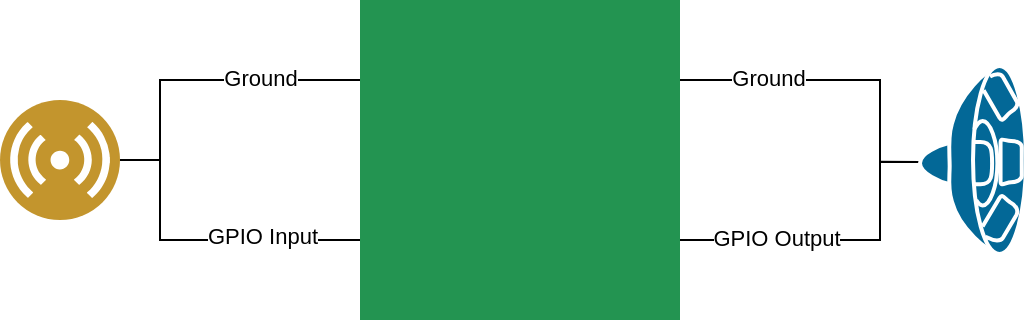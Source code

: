 <mxfile version="13.7.7" type="github"><diagram id="8Y0_kPltiBvp51_vpl9V" name="Page-1"><mxGraphModel dx="946" dy="614" grid="1" gridSize="10" guides="1" tooltips="1" connect="1" arrows="1" fold="1" page="1" pageScale="1" pageWidth="850" pageHeight="1100" math="0" shadow="0"><root><mxCell id="0"/><mxCell id="1" parent="0"/><mxCell id="ErsLrWYTPtg4C6uFLxoe-1" style="edgeStyle=orthogonalEdgeStyle;rounded=0;orthogonalLoop=1;jettySize=auto;html=1;exitX=1;exitY=0.25;exitDx=0;exitDy=0;entryX=0;entryY=0.51;entryDx=0;entryDy=0;entryPerimeter=0;endArrow=none;endFill=0;fontColor=#000000;" edge="1" parent="1" source="XD77vZR2i_bufDP5ZQqZ-1" target="XD77vZR2i_bufDP5ZQqZ-23"><mxGeometry relative="1" as="geometry"><Array as="points"><mxPoint x="510" y="70"/><mxPoint x="510" y="111"/></Array></mxGeometry></mxCell><mxCell id="ErsLrWYTPtg4C6uFLxoe-9" value="Ground" style="edgeLabel;html=1;align=center;verticalAlign=middle;resizable=0;points=[];fontColor=#000000;" vertex="1" connectable="0" parent="ErsLrWYTPtg4C6uFLxoe-1"><mxGeometry x="-0.453" y="1" relative="1" as="geometry"><mxPoint as="offset"/></mxGeometry></mxCell><mxCell id="ErsLrWYTPtg4C6uFLxoe-2" style="edgeStyle=orthogonalEdgeStyle;rounded=0;orthogonalLoop=1;jettySize=auto;html=1;exitX=1;exitY=0.75;exitDx=0;exitDy=0;entryX=0;entryY=0.51;entryDx=0;entryDy=0;entryPerimeter=0;endArrow=none;endFill=0;fontColor=#000000;" edge="1" parent="1" source="XD77vZR2i_bufDP5ZQqZ-1" target="XD77vZR2i_bufDP5ZQqZ-23"><mxGeometry relative="1" as="geometry"><Array as="points"><mxPoint x="510" y="150"/><mxPoint x="510" y="111"/></Array></mxGeometry></mxCell><mxCell id="ErsLrWYTPtg4C6uFLxoe-10" value="GPIO Output" style="edgeLabel;html=1;align=center;verticalAlign=middle;resizable=0;points=[];fontColor=#000000;" vertex="1" connectable="0" parent="ErsLrWYTPtg4C6uFLxoe-2"><mxGeometry x="-0.46" y="3" relative="1" as="geometry"><mxPoint x="5" y="2" as="offset"/></mxGeometry></mxCell><mxCell id="XD77vZR2i_bufDP5ZQqZ-1" value="" style="shape=image;html=1;verticalAlign=top;verticalLabelPosition=bottom;labelBackgroundColor=#ffffff;imageAspect=0;aspect=fixed;image=https://cdn3.iconfinder.com/data/icons/electronic-devices-vol-1-1/36/1_graphic_card_electronic_device_motherboard_smps_hardware_chip_1-128.png;imageBackground=#239451;shadow=0;" parent="1" vertex="1"><mxGeometry x="250" y="30" width="160" height="160" as="geometry"/></mxCell><mxCell id="XD77vZR2i_bufDP5ZQqZ-2" value="" style="shape=image;html=1;verticalAlign=top;verticalLabelPosition=bottom;labelBackgroundColor=#ffffff;imageAspect=0;aspect=fixed;image=https://cdn4.iconfinder.com/data/icons/logos-and-brands/512/272_Raspberry_Pi_logo-128.png;fontColor=#000000;shadow=0;" parent="1" vertex="1"><mxGeometry x="370" y="33" width="30" height="30" as="geometry"/></mxCell><mxCell id="ErsLrWYTPtg4C6uFLxoe-4" style="edgeStyle=orthogonalEdgeStyle;rounded=0;orthogonalLoop=1;jettySize=auto;html=1;exitX=1;exitY=0.5;exitDx=0;exitDy=0;entryX=0;entryY=0.75;entryDx=0;entryDy=0;endArrow=none;endFill=0;fontColor=#000000;" edge="1" parent="1" source="XD77vZR2i_bufDP5ZQqZ-22" target="XD77vZR2i_bufDP5ZQqZ-1"><mxGeometry relative="1" as="geometry"><Array as="points"><mxPoint x="150" y="110"/><mxPoint x="150" y="150"/></Array></mxGeometry></mxCell><mxCell id="ErsLrWYTPtg4C6uFLxoe-8" value="GPIO Input" style="edgeLabel;html=1;align=center;verticalAlign=middle;resizable=0;points=[];fontColor=#000000;" vertex="1" connectable="0" parent="ErsLrWYTPtg4C6uFLxoe-4"><mxGeometry x="0.35" y="2" relative="1" as="geometry"><mxPoint x="3" as="offset"/></mxGeometry></mxCell><mxCell id="ErsLrWYTPtg4C6uFLxoe-6" style="edgeStyle=orthogonalEdgeStyle;rounded=0;orthogonalLoop=1;jettySize=auto;html=1;exitX=1;exitY=0.5;exitDx=0;exitDy=0;entryX=0;entryY=0.25;entryDx=0;entryDy=0;endArrow=none;endFill=0;fontColor=#000000;" edge="1" parent="1" source="XD77vZR2i_bufDP5ZQqZ-22" target="XD77vZR2i_bufDP5ZQqZ-1"><mxGeometry relative="1" as="geometry"><Array as="points"><mxPoint x="150" y="110"/><mxPoint x="150" y="70"/></Array></mxGeometry></mxCell><mxCell id="ErsLrWYTPtg4C6uFLxoe-7" value="Ground" style="edgeLabel;html=1;align=center;verticalAlign=middle;resizable=0;points=[];fontColor=#000000;" vertex="1" connectable="0" parent="ErsLrWYTPtg4C6uFLxoe-6"><mxGeometry x="0.375" y="1" relative="1" as="geometry"><mxPoint as="offset"/></mxGeometry></mxCell><mxCell id="XD77vZR2i_bufDP5ZQqZ-22" value="" style="aspect=fixed;perimeter=ellipsePerimeter;html=1;align=center;shadow=0;dashed=0;fontColor=#4277BB;labelBackgroundColor=#ffffff;fontSize=12;spacingTop=3;image;image=img/lib/ibm/users/sensor.svg;" parent="1" vertex="1"><mxGeometry x="70" y="80" width="60" height="60" as="geometry"/></mxCell><mxCell id="XD77vZR2i_bufDP5ZQqZ-23" value="" style="shape=mxgraph.cisco.computers_and_peripherals.speaker;html=1;pointerEvents=1;dashed=0;fillColor=#036897;strokeColor=#ffffff;strokeWidth=2;verticalLabelPosition=bottom;verticalAlign=top;align=center;outlineConnect=0;shadow=0;fontColor=#000000;direction=east;" parent="1" vertex="1"><mxGeometry x="530" y="63" width="53" height="94" as="geometry"/></mxCell></root></mxGraphModel></diagram></mxfile>